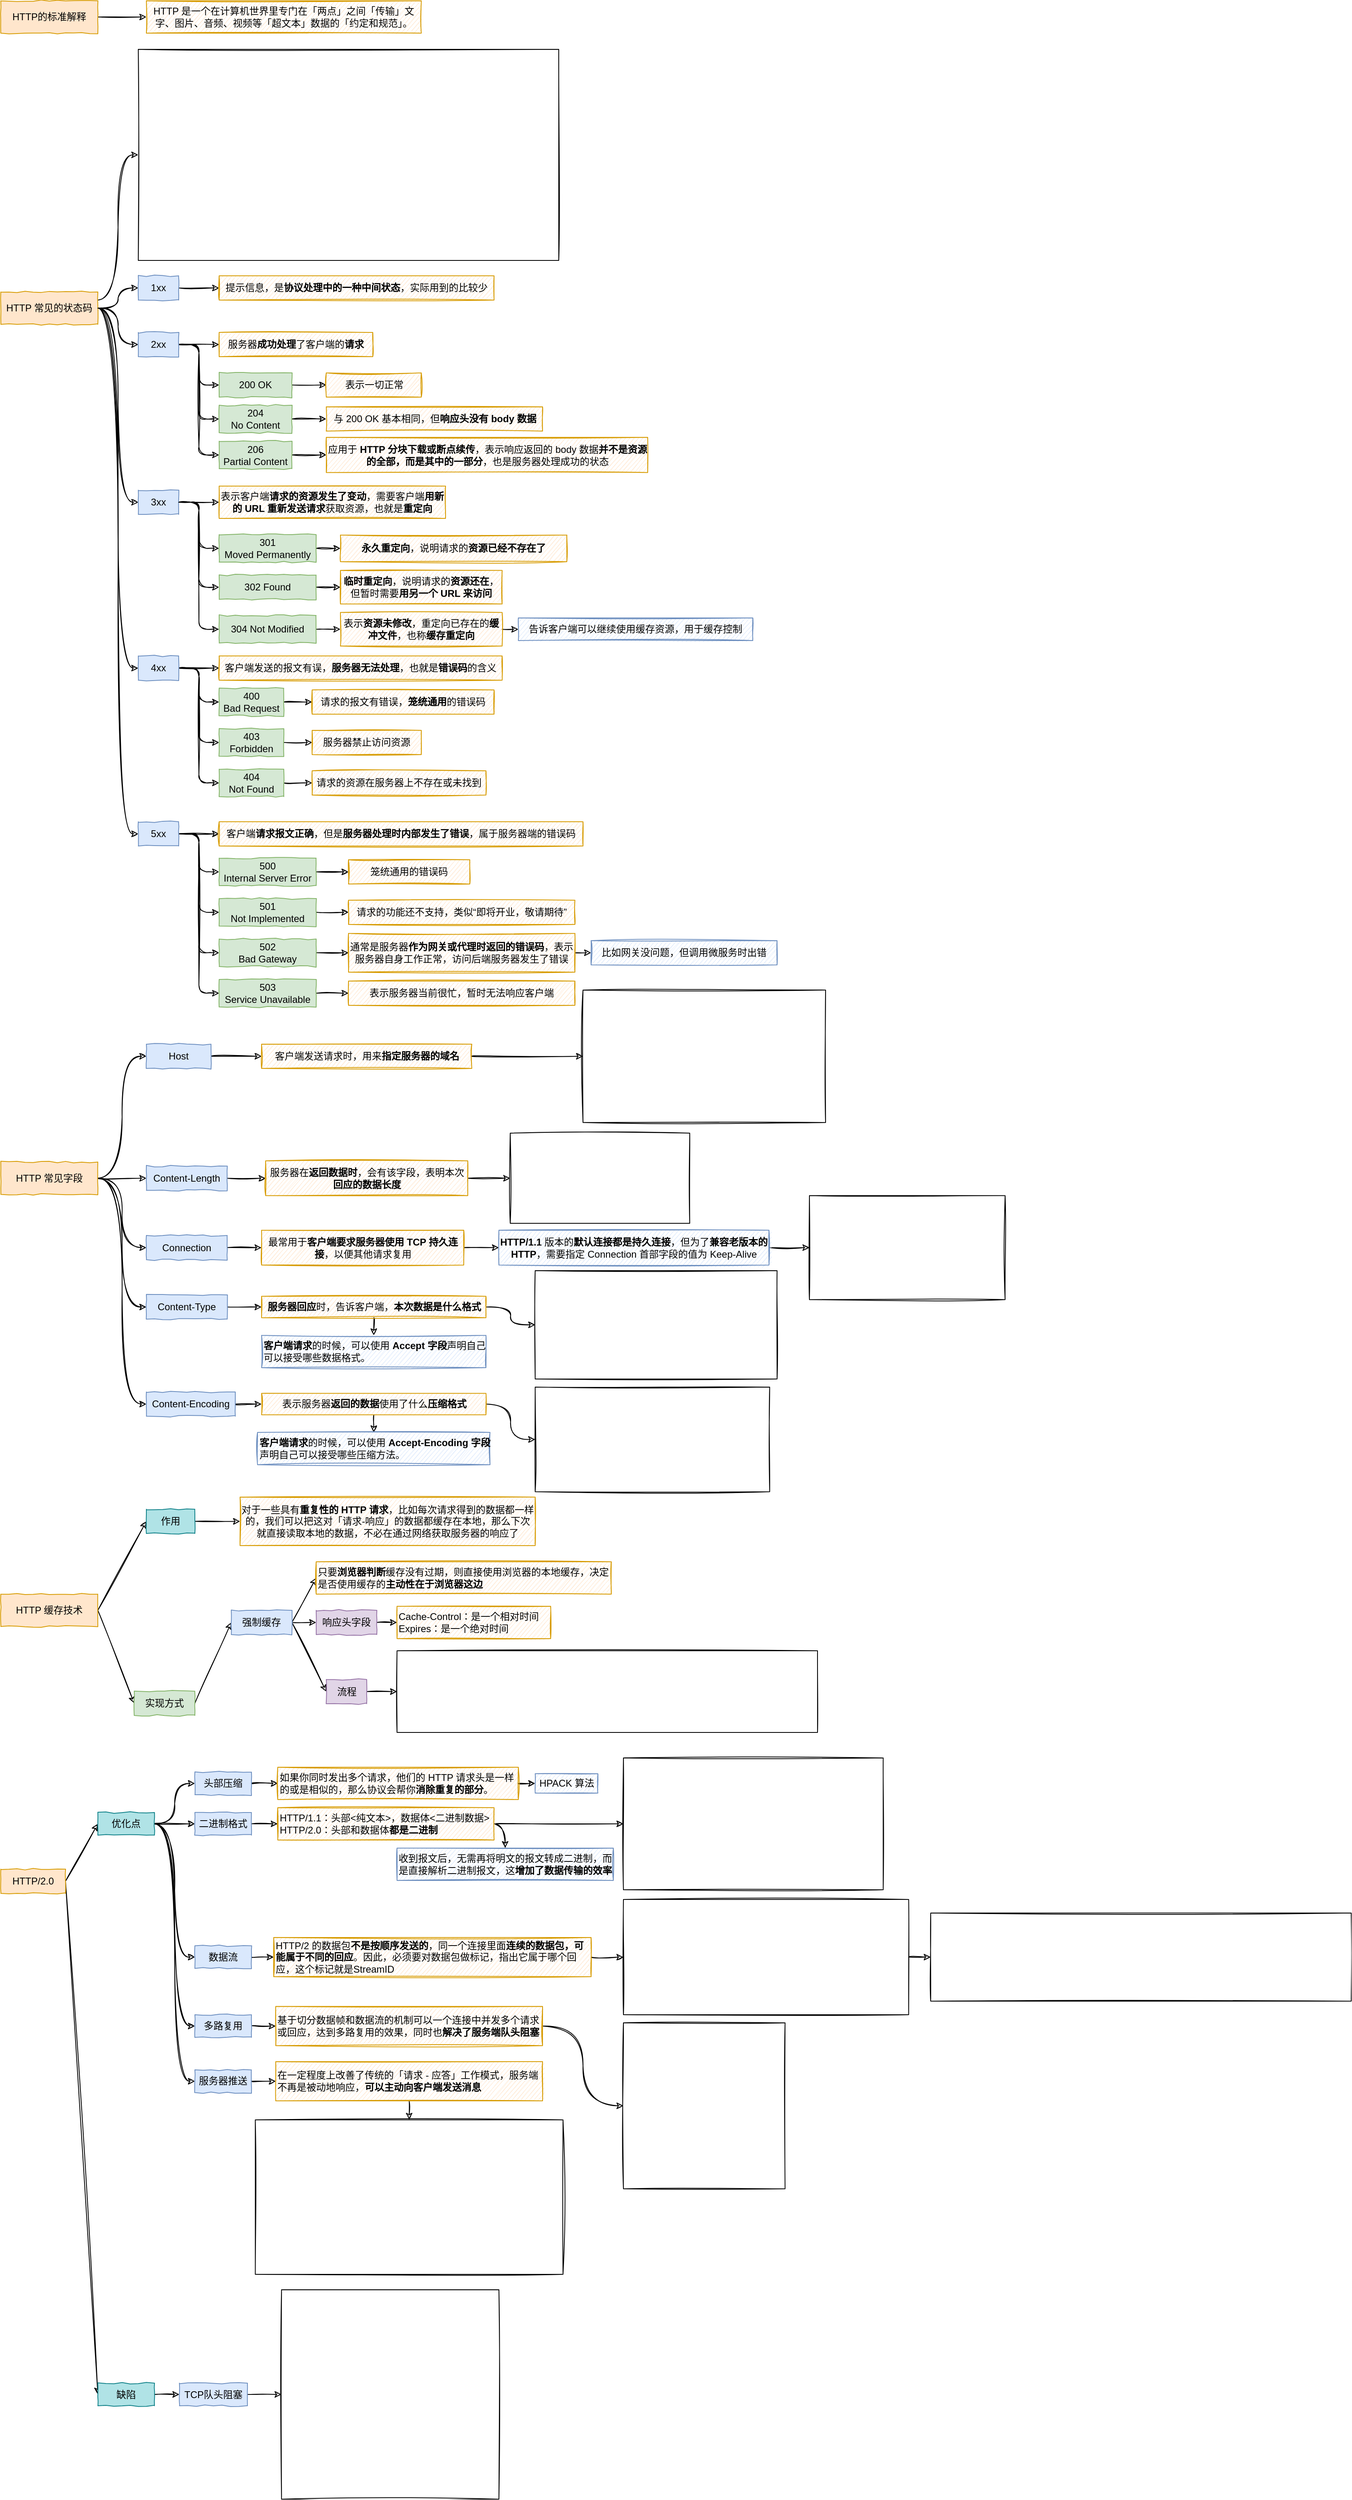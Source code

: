 <mxfile>
    <diagram id="0BU4TXC7pAmqZaQqzTCi" name="第 1 页">
        <mxGraphModel dx="960" dy="558" grid="1" gridSize="10" guides="1" tooltips="1" connect="1" arrows="1" fold="1" page="1" pageScale="1" pageWidth="827" pageHeight="1169" math="0" shadow="0">
            <root>
                <mxCell id="0"/>
                <mxCell id="1" parent="0"/>
                <mxCell id="28" style="edgeStyle=orthogonalEdgeStyle;sketch=1;html=1;entryX=0;entryY=0.5;entryDx=0;entryDy=0;exitX=1;exitY=0.5;exitDx=0;exitDy=0;" parent="1" source="23" target="26" edge="1">
                    <mxGeometry relative="1" as="geometry">
                        <mxPoint x="250" y="610" as="sourcePoint"/>
                        <mxPoint x="220" y="670" as="targetPoint"/>
                    </mxGeometry>
                </mxCell>
                <mxCell id="4" style="edgeStyle=none;html=1;exitX=1;exitY=0.5;exitDx=0;exitDy=0;entryX=0;entryY=0.5;entryDx=0;entryDy=0;sketch=1;" parent="1" source="2" target="3" edge="1">
                    <mxGeometry relative="1" as="geometry"/>
                </mxCell>
                <mxCell id="2" value="HTTP的标准解释" style="rounded=0;whiteSpace=wrap;html=1;fillColor=#ffe6cc;strokeColor=#d79b00;comic=1;" parent="1" vertex="1">
                    <mxGeometry x="40" y="40" width="120" height="40" as="geometry"/>
                </mxCell>
                <mxCell id="3" value="HTTP 是一个在计算机世界里专门在「两点」之间「传输」文字、图片、音频、视频等「超文本」数据的「约定和规范」。" style="rounded=0;whiteSpace=wrap;html=1;fillColor=#ffe6cc;strokeColor=#d79b00;comic=1;sketch=1;" parent="1" vertex="1">
                    <mxGeometry x="220" y="40" width="340" height="40" as="geometry"/>
                </mxCell>
                <mxCell id="7" style="edgeStyle=orthogonalEdgeStyle;sketch=1;html=1;exitX=1;exitY=0.25;exitDx=0;exitDy=0;entryX=0;entryY=0.5;entryDx=0;entryDy=0;curved=1;" parent="1" source="5" target="6" edge="1">
                    <mxGeometry relative="1" as="geometry"/>
                </mxCell>
                <mxCell id="9" style="sketch=1;html=1;exitX=1;exitY=0.5;exitDx=0;exitDy=0;entryX=0;entryY=0.5;entryDx=0;entryDy=0;edgeStyle=orthogonalEdgeStyle;curved=1;" parent="1" source="5" target="8" edge="1">
                    <mxGeometry relative="1" as="geometry"/>
                </mxCell>
                <mxCell id="13" style="edgeStyle=orthogonalEdgeStyle;sketch=1;html=1;exitX=1;exitY=0.5;exitDx=0;exitDy=0;entryX=0;entryY=0.5;entryDx=0;entryDy=0;curved=1;" parent="1" source="5" target="12" edge="1">
                    <mxGeometry relative="1" as="geometry"/>
                </mxCell>
                <mxCell id="45" style="sketch=1;html=1;exitX=1;exitY=0.5;exitDx=0;exitDy=0;entryX=0;entryY=0.5;entryDx=0;entryDy=0;edgeStyle=orthogonalEdgeStyle;curved=1;" parent="1" source="5" target="44" edge="1">
                    <mxGeometry relative="1" as="geometry"/>
                </mxCell>
                <mxCell id="64" style="edgeStyle=orthogonalEdgeStyle;sketch=1;html=1;exitX=1;exitY=0.5;exitDx=0;exitDy=0;entryX=0;entryY=0.5;entryDx=0;entryDy=0;elbow=vertical;curved=1;" parent="1" source="5" target="61" edge="1">
                    <mxGeometry relative="1" as="geometry"/>
                </mxCell>
                <mxCell id="5" value="HTTP 常见的状态码" style="rounded=0;whiteSpace=wrap;html=1;fillColor=#ffe6cc;strokeColor=#d79b00;comic=1;" parent="1" vertex="1">
                    <mxGeometry x="40" y="400" width="120" height="40" as="geometry"/>
                </mxCell>
                <mxCell id="6" value="" style="shape=image;imageAspect=0;aspect=fixed;verticalLabelPosition=bottom;verticalAlign=top;comic=1;sketch=1;image=https://codereaper-image-bed.oss-cn-shenzhen.aliyuncs.com/img/image-20220823115629128.png;imageBorder=default;" parent="1" vertex="1">
                    <mxGeometry x="210" y="100" width="520" height="261" as="geometry"/>
                </mxCell>
                <mxCell id="11" style="edgeStyle=none;sketch=1;html=1;exitX=1;exitY=0.5;exitDx=0;exitDy=0;entryX=0;entryY=0.5;entryDx=0;entryDy=0;" parent="1" source="8" target="10" edge="1">
                    <mxGeometry relative="1" as="geometry"/>
                </mxCell>
                <mxCell id="8" value="1xx" style="rounded=0;whiteSpace=wrap;html=1;fillColor=#dae8fc;strokeColor=#6c8ebf;comic=1;" parent="1" vertex="1">
                    <mxGeometry x="210" y="380" width="50" height="30" as="geometry"/>
                </mxCell>
                <mxCell id="10" value="提示信息，是&lt;b&gt;协议处理中的一种中间状态&lt;/b&gt;，实际用到的比较少" style="rounded=0;whiteSpace=wrap;html=1;fillColor=#ffe6cc;strokeColor=#d79b00;comic=1;sketch=1;" parent="1" vertex="1">
                    <mxGeometry x="310" y="380" width="340" height="30" as="geometry"/>
                </mxCell>
                <mxCell id="15" style="edgeStyle=none;sketch=1;html=1;exitX=1;exitY=0.5;exitDx=0;exitDy=0;entryX=0;entryY=0.5;entryDx=0;entryDy=0;" parent="1" source="12" target="14" edge="1">
                    <mxGeometry relative="1" as="geometry"/>
                </mxCell>
                <mxCell id="18" style="edgeStyle=orthogonalEdgeStyle;sketch=1;html=1;exitX=1;exitY=0.5;exitDx=0;exitDy=0;entryX=0;entryY=0.5;entryDx=0;entryDy=0;" parent="1" source="12" target="16" edge="1">
                    <mxGeometry relative="1" as="geometry"/>
                </mxCell>
                <mxCell id="20" style="edgeStyle=orthogonalEdgeStyle;sketch=1;html=1;exitX=1;exitY=0.5;exitDx=0;exitDy=0;entryX=0;entryY=0.5;entryDx=0;entryDy=0;" parent="1" source="12" target="19" edge="1">
                    <mxGeometry relative="1" as="geometry"/>
                </mxCell>
                <mxCell id="22" style="edgeStyle=orthogonalEdgeStyle;sketch=1;html=1;exitX=1;exitY=0.5;exitDx=0;exitDy=0;entryX=0;entryY=0.5;entryDx=0;entryDy=0;" parent="1" source="12" target="21" edge="1">
                    <mxGeometry relative="1" as="geometry"/>
                </mxCell>
                <mxCell id="12" value="2xx" style="rounded=0;whiteSpace=wrap;html=1;fillColor=#dae8fc;strokeColor=#6c8ebf;comic=1;" parent="1" vertex="1">
                    <mxGeometry x="210" y="450" width="50" height="30" as="geometry"/>
                </mxCell>
                <mxCell id="14" value="服务器&lt;b&gt;成功处理&lt;/b&gt;了客户端的&lt;b&gt;请求&lt;/b&gt;" style="rounded=0;whiteSpace=wrap;html=1;fillColor=#ffe6cc;strokeColor=#d79b00;comic=1;sketch=1;" parent="1" vertex="1">
                    <mxGeometry x="310" y="450" width="190" height="30" as="geometry"/>
                </mxCell>
                <mxCell id="85" style="edgeStyle=orthogonalEdgeStyle;sketch=1;html=1;exitX=1;exitY=0.5;exitDx=0;exitDy=0;entryX=0;entryY=0.5;entryDx=0;entryDy=0;elbow=vertical;" parent="1" source="16" target="84" edge="1">
                    <mxGeometry relative="1" as="geometry"/>
                </mxCell>
                <mxCell id="16" value="200 OK" style="rounded=0;whiteSpace=wrap;html=1;fillColor=#d5e8d4;strokeColor=#82b366;comic=1;" parent="1" vertex="1">
                    <mxGeometry x="310" y="500" width="90" height="30" as="geometry"/>
                </mxCell>
                <mxCell id="87" style="edgeStyle=orthogonalEdgeStyle;sketch=1;html=1;exitX=1;exitY=0.5;exitDx=0;exitDy=0;entryX=0;entryY=0.5;entryDx=0;entryDy=0;elbow=vertical;" parent="1" source="19" target="86" edge="1">
                    <mxGeometry relative="1" as="geometry"/>
                </mxCell>
                <mxCell id="19" value="204&lt;br&gt;No Content" style="rounded=0;whiteSpace=wrap;html=1;fillColor=#d5e8d4;strokeColor=#82b366;comic=1;" parent="1" vertex="1">
                    <mxGeometry x="310" y="540" width="90" height="34" as="geometry"/>
                </mxCell>
                <mxCell id="89" style="edgeStyle=orthogonalEdgeStyle;sketch=1;html=1;exitX=1;exitY=0.5;exitDx=0;exitDy=0;entryX=0;entryY=0.5;entryDx=0;entryDy=0;elbow=vertical;" parent="1" source="21" target="88" edge="1">
                    <mxGeometry relative="1" as="geometry"/>
                </mxCell>
                <mxCell id="21" value="206&lt;br&gt;Partial Content" style="rounded=0;whiteSpace=wrap;html=1;fillColor=#d5e8d4;strokeColor=#82b366;comic=1;" parent="1" vertex="1">
                    <mxGeometry x="310" y="584.5" width="90" height="34" as="geometry"/>
                </mxCell>
                <mxCell id="30" style="edgeStyle=orthogonalEdgeStyle;sketch=1;html=1;exitX=1;exitY=0.5;exitDx=0;exitDy=0;entryX=0;entryY=0.5;entryDx=0;entryDy=0;" parent="1" source="23" target="29" edge="1">
                    <mxGeometry relative="1" as="geometry"/>
                </mxCell>
                <mxCell id="43" style="edgeStyle=orthogonalEdgeStyle;sketch=1;html=1;exitX=1;exitY=0.5;exitDx=0;exitDy=0;entryX=0;entryY=0.5;entryDx=0;entryDy=0;" parent="1" source="23" target="38" edge="1">
                    <mxGeometry relative="1" as="geometry"/>
                </mxCell>
                <mxCell id="23" value="3xx" style="rounded=0;whiteSpace=wrap;html=1;fillColor=#dae8fc;strokeColor=#6c8ebf;comic=1;" parent="1" vertex="1">
                    <mxGeometry x="210" y="645" width="50" height="30" as="geometry"/>
                </mxCell>
                <mxCell id="25" style="edgeStyle=orthogonalEdgeStyle;sketch=1;html=1;exitX=1;exitY=0.5;exitDx=0;exitDy=0;entryX=0;entryY=0.5;entryDx=0;entryDy=0;curved=1;" parent="1" source="5" target="23" edge="1">
                    <mxGeometry relative="1" as="geometry">
                        <mxPoint x="170" y="430" as="sourcePoint"/>
                        <mxPoint x="220" y="475" as="targetPoint"/>
                    </mxGeometry>
                </mxCell>
                <mxCell id="26" value="表示客户端&lt;b&gt;请求的资源发生了变动&lt;/b&gt;，需要客户端&lt;b&gt;用新的 URL 重新发送请求&lt;/b&gt;获取资源，也就是&lt;b&gt;重定向&lt;/b&gt;" style="rounded=0;whiteSpace=wrap;html=1;fillColor=#ffe6cc;strokeColor=#d79b00;comic=1;sketch=1;" parent="1" vertex="1">
                    <mxGeometry x="310" y="640" width="280" height="40" as="geometry"/>
                </mxCell>
                <mxCell id="34" style="edgeStyle=orthogonalEdgeStyle;sketch=1;html=1;exitX=1;exitY=0.5;exitDx=0;exitDy=0;entryX=0;entryY=0.5;entryDx=0;entryDy=0;" parent="1" source="29" target="33" edge="1">
                    <mxGeometry relative="1" as="geometry"/>
                </mxCell>
                <mxCell id="29" value="301&lt;br&gt;Moved Permanently" style="rounded=0;whiteSpace=wrap;html=1;fillColor=#d5e8d4;strokeColor=#82b366;comic=1;" parent="1" vertex="1">
                    <mxGeometry x="310" y="700" width="120" height="34" as="geometry"/>
                </mxCell>
                <mxCell id="36" style="edgeStyle=orthogonalEdgeStyle;sketch=1;html=1;exitX=1;exitY=0.5;exitDx=0;exitDy=0;entryX=0;entryY=0.5;entryDx=0;entryDy=0;" parent="1" source="31" target="35" edge="1">
                    <mxGeometry relative="1" as="geometry"/>
                </mxCell>
                <mxCell id="31" value="302 Found" style="rounded=0;whiteSpace=wrap;html=1;fillColor=#d5e8d4;strokeColor=#82b366;comic=1;" parent="1" vertex="1">
                    <mxGeometry x="310" y="750" width="120" height="30" as="geometry"/>
                </mxCell>
                <mxCell id="32" style="edgeStyle=orthogonalEdgeStyle;sketch=1;html=1;entryX=0;entryY=0.5;entryDx=0;entryDy=0;exitX=1;exitY=0.5;exitDx=0;exitDy=0;" parent="1" source="23" target="31" edge="1">
                    <mxGeometry relative="1" as="geometry">
                        <mxPoint x="270" y="640" as="sourcePoint"/>
                        <mxPoint x="320" y="727" as="targetPoint"/>
                    </mxGeometry>
                </mxCell>
                <mxCell id="33" value="&lt;b&gt;永久重定向&lt;/b&gt;，说明请求的&lt;b&gt;资源已经不存在了&lt;/b&gt;" style="rounded=0;whiteSpace=wrap;html=1;fillColor=#ffe6cc;strokeColor=#d79b00;comic=1;sketch=1;" parent="1" vertex="1">
                    <mxGeometry x="460" y="700.5" width="280" height="33" as="geometry"/>
                </mxCell>
                <mxCell id="35" value="&lt;b&gt;临时重定向&lt;/b&gt;，说明请求的&lt;b&gt;资源还在&lt;/b&gt;，但暂时需要&lt;b&gt;用另一个 URL 来访问&lt;/b&gt;" style="rounded=0;whiteSpace=wrap;html=1;fillColor=#ffe6cc;strokeColor=#d79b00;comic=1;sketch=1;" parent="1" vertex="1">
                    <mxGeometry x="460" y="744.25" width="200" height="41.5" as="geometry"/>
                </mxCell>
                <mxCell id="42" style="edgeStyle=orthogonalEdgeStyle;sketch=1;html=1;exitX=1;exitY=0.5;exitDx=0;exitDy=0;entryX=0;entryY=0.5;entryDx=0;entryDy=0;" parent="1" source="38" target="39" edge="1">
                    <mxGeometry relative="1" as="geometry"/>
                </mxCell>
                <mxCell id="38" value="304 Not Modified" style="rounded=0;whiteSpace=wrap;html=1;fillColor=#d5e8d4;strokeColor=#82b366;comic=1;" parent="1" vertex="1">
                    <mxGeometry x="310" y="800" width="120" height="34" as="geometry"/>
                </mxCell>
                <mxCell id="41" style="edgeStyle=orthogonalEdgeStyle;sketch=1;html=1;exitX=1;exitY=0.5;exitDx=0;exitDy=0;entryX=0;entryY=0.5;entryDx=0;entryDy=0;" parent="1" source="39" target="40" edge="1">
                    <mxGeometry relative="1" as="geometry"/>
                </mxCell>
                <mxCell id="39" value="表示&lt;b&gt;资源未修改&lt;/b&gt;，重定向已存在的&lt;b&gt;缓冲文件&lt;/b&gt;，也称&lt;b&gt;缓存重定向&lt;/b&gt;" style="rounded=0;whiteSpace=wrap;html=1;fillColor=#ffe6cc;strokeColor=#d79b00;comic=1;sketch=1;" parent="1" vertex="1">
                    <mxGeometry x="460" y="796.25" width="200" height="41.5" as="geometry"/>
                </mxCell>
                <mxCell id="40" value="告诉客户端可以继续使用缓存资源，用于缓存控制" style="rounded=0;whiteSpace=wrap;html=1;fillColor=#dae8fc;strokeColor=#6c8ebf;comic=1;sketch=1;" parent="1" vertex="1">
                    <mxGeometry x="680" y="803" width="290" height="28" as="geometry"/>
                </mxCell>
                <mxCell id="48" style="edgeStyle=orthogonalEdgeStyle;curved=1;sketch=1;html=1;exitX=1;exitY=0.5;exitDx=0;exitDy=0;entryX=0;entryY=0.5;entryDx=0;entryDy=0;" parent="1" source="44" target="47" edge="1">
                    <mxGeometry relative="1" as="geometry"/>
                </mxCell>
                <mxCell id="50" style="edgeStyle=orthogonalEdgeStyle;sketch=1;html=1;exitX=1;exitY=0.5;exitDx=0;exitDy=0;entryX=0;entryY=0.5;entryDx=0;entryDy=0;" parent="1" source="44" target="49" edge="1">
                    <mxGeometry relative="1" as="geometry"/>
                </mxCell>
                <mxCell id="59" style="edgeStyle=orthogonalEdgeStyle;sketch=1;html=1;exitX=1;exitY=0.5;exitDx=0;exitDy=0;entryX=0;entryY=0.5;entryDx=0;entryDy=0;elbow=vertical;" parent="1" source="44" target="51" edge="1">
                    <mxGeometry relative="1" as="geometry"/>
                </mxCell>
                <mxCell id="60" style="edgeStyle=orthogonalEdgeStyle;sketch=1;html=1;exitX=1;exitY=0.5;exitDx=0;exitDy=0;entryX=0;entryY=0.5;entryDx=0;entryDy=0;elbow=vertical;" parent="1" source="44" target="52" edge="1">
                    <mxGeometry relative="1" as="geometry"/>
                </mxCell>
                <mxCell id="44" value="4xx" style="rounded=0;whiteSpace=wrap;html=1;fillColor=#dae8fc;strokeColor=#6c8ebf;comic=1;" parent="1" vertex="1">
                    <mxGeometry x="210" y="850" width="50" height="30" as="geometry"/>
                </mxCell>
                <mxCell id="47" value="客户端发送的报文有误，&lt;b&gt;服务器无法处理&lt;/b&gt;，也就是&lt;b&gt;错误码&lt;/b&gt;的含义" style="rounded=0;whiteSpace=wrap;html=1;fillColor=#ffe6cc;strokeColor=#d79b00;comic=1;sketch=1;" parent="1" vertex="1">
                    <mxGeometry x="310" y="850" width="350" height="30" as="geometry"/>
                </mxCell>
                <mxCell id="54" style="sketch=1;html=1;exitX=1;exitY=0.5;exitDx=0;exitDy=0;entryX=0;entryY=0.5;entryDx=0;entryDy=0;elbow=vertical;" parent="1" source="49" target="53" edge="1">
                    <mxGeometry relative="1" as="geometry"/>
                </mxCell>
                <mxCell id="49" value="400&lt;br&gt;Bad Request" style="rounded=0;whiteSpace=wrap;html=1;fillColor=#d5e8d4;strokeColor=#82b366;comic=1;" parent="1" vertex="1">
                    <mxGeometry x="310" y="890" width="80" height="34" as="geometry"/>
                </mxCell>
                <mxCell id="56" style="edgeStyle=none;sketch=1;html=1;exitX=1;exitY=0.5;exitDx=0;exitDy=0;entryX=0;entryY=0.5;entryDx=0;entryDy=0;elbow=vertical;" parent="1" source="51" target="55" edge="1">
                    <mxGeometry relative="1" as="geometry"/>
                </mxCell>
                <mxCell id="51" value="403&lt;br&gt;Forbidden" style="rounded=0;whiteSpace=wrap;html=1;fillColor=#d5e8d4;strokeColor=#82b366;comic=1;" parent="1" vertex="1">
                    <mxGeometry x="310" y="940" width="80" height="34" as="geometry"/>
                </mxCell>
                <mxCell id="58" style="edgeStyle=none;sketch=1;html=1;exitX=1;exitY=0.5;exitDx=0;exitDy=0;entryX=0;entryY=0.5;entryDx=0;entryDy=0;elbow=vertical;" parent="1" source="52" target="57" edge="1">
                    <mxGeometry relative="1" as="geometry"/>
                </mxCell>
                <mxCell id="52" value="404&lt;br&gt;Not Found" style="rounded=0;whiteSpace=wrap;html=1;fillColor=#d5e8d4;strokeColor=#82b366;comic=1;" parent="1" vertex="1">
                    <mxGeometry x="310" y="990" width="80" height="34" as="geometry"/>
                </mxCell>
                <mxCell id="53" value="请求的报文有错误，&lt;b&gt;笼统通用&lt;/b&gt;的错误码" style="rounded=0;whiteSpace=wrap;html=1;fillColor=#ffe6cc;strokeColor=#d79b00;comic=1;sketch=1;" parent="1" vertex="1">
                    <mxGeometry x="425" y="892" width="225" height="30" as="geometry"/>
                </mxCell>
                <mxCell id="55" value="服务器禁止访问资源" style="rounded=0;whiteSpace=wrap;html=1;fillColor=#ffe6cc;strokeColor=#d79b00;comic=1;sketch=1;" parent="1" vertex="1">
                    <mxGeometry x="425" y="942" width="135" height="30" as="geometry"/>
                </mxCell>
                <mxCell id="57" value="请求的资源在服务器上不存在或未找到" style="rounded=0;whiteSpace=wrap;html=1;fillColor=#ffe6cc;strokeColor=#d79b00;comic=1;sketch=1;" parent="1" vertex="1">
                    <mxGeometry x="425" y="992" width="215" height="30" as="geometry"/>
                </mxCell>
                <mxCell id="63" style="edgeStyle=orthogonalEdgeStyle;sketch=1;html=1;exitX=1;exitY=0.5;exitDx=0;exitDy=0;entryX=0;entryY=0.5;entryDx=0;entryDy=0;elbow=vertical;" parent="1" source="61" target="67" edge="1">
                    <mxGeometry relative="1" as="geometry">
                        <mxPoint x="310" y="1070" as="targetPoint"/>
                    </mxGeometry>
                </mxCell>
                <mxCell id="66" style="edgeStyle=orthogonalEdgeStyle;sketch=1;html=1;exitX=1;exitY=0.5;exitDx=0;exitDy=0;entryX=0;entryY=0.5;entryDx=0;entryDy=0;elbow=vertical;" parent="1" source="61" target="65" edge="1">
                    <mxGeometry relative="1" as="geometry"/>
                </mxCell>
                <mxCell id="73" style="edgeStyle=orthogonalEdgeStyle;sketch=1;html=1;exitX=1;exitY=0.5;exitDx=0;exitDy=0;entryX=0;entryY=0.5;entryDx=0;entryDy=0;elbow=vertical;" parent="1" source="61" target="70" edge="1">
                    <mxGeometry relative="1" as="geometry"/>
                </mxCell>
                <mxCell id="77" style="edgeStyle=orthogonalEdgeStyle;sketch=1;html=1;exitX=1;exitY=0.5;exitDx=0;exitDy=0;entryX=0;entryY=0.5;entryDx=0;entryDy=0;elbow=vertical;" parent="1" source="61" target="74" edge="1">
                    <mxGeometry relative="1" as="geometry"/>
                </mxCell>
                <mxCell id="79" style="edgeStyle=orthogonalEdgeStyle;sketch=1;html=1;exitX=1;exitY=0.5;exitDx=0;exitDy=0;entryX=0;entryY=0.5;entryDx=0;entryDy=0;elbow=vertical;" parent="1" source="61" target="78" edge="1">
                    <mxGeometry relative="1" as="geometry"/>
                </mxCell>
                <mxCell id="61" value="5xx" style="rounded=0;whiteSpace=wrap;html=1;fillColor=#dae8fc;strokeColor=#6c8ebf;comic=1;" parent="1" vertex="1">
                    <mxGeometry x="210" y="1055" width="50" height="30" as="geometry"/>
                </mxCell>
                <mxCell id="69" style="edgeStyle=orthogonalEdgeStyle;sketch=1;html=1;exitX=1;exitY=0.5;exitDx=0;exitDy=0;entryX=0;entryY=0.5;entryDx=0;entryDy=0;elbow=vertical;" parent="1" source="65" target="68" edge="1">
                    <mxGeometry relative="1" as="geometry"/>
                </mxCell>
                <mxCell id="65" value="500&lt;br&gt;Internal Server Error" style="rounded=0;whiteSpace=wrap;html=1;fillColor=#d5e8d4;strokeColor=#82b366;comic=1;" parent="1" vertex="1">
                    <mxGeometry x="310" y="1100" width="120" height="34" as="geometry"/>
                </mxCell>
                <mxCell id="67" value="客户端&lt;b&gt;请求报文正确&lt;/b&gt;，但是&lt;b&gt;服务器处理时内部发生了错误&lt;/b&gt;，属于服务器端的错误码" style="rounded=0;whiteSpace=wrap;html=1;fillColor=#ffe6cc;strokeColor=#d79b00;comic=1;sketch=1;" parent="1" vertex="1">
                    <mxGeometry x="310" y="1055" width="450" height="30" as="geometry"/>
                </mxCell>
                <mxCell id="68" value="笼统通用的错误码" style="rounded=0;whiteSpace=wrap;html=1;fillColor=#ffe6cc;strokeColor=#d79b00;comic=1;sketch=1;" parent="1" vertex="1">
                    <mxGeometry x="470" y="1102" width="150" height="30" as="geometry"/>
                </mxCell>
                <mxCell id="72" style="edgeStyle=orthogonalEdgeStyle;sketch=1;html=1;exitX=1;exitY=0.5;exitDx=0;exitDy=0;entryX=0;entryY=0.5;entryDx=0;entryDy=0;elbow=vertical;" parent="1" source="70" target="71" edge="1">
                    <mxGeometry relative="1" as="geometry"/>
                </mxCell>
                <mxCell id="70" value="501&lt;br&gt;Not Implemented" style="rounded=0;whiteSpace=wrap;html=1;fillColor=#d5e8d4;strokeColor=#82b366;comic=1;" parent="1" vertex="1">
                    <mxGeometry x="310" y="1150" width="120" height="34" as="geometry"/>
                </mxCell>
                <mxCell id="71" value="请求的功能还不支持，类似“即将开业，敬请期待”" style="rounded=0;whiteSpace=wrap;html=1;fillColor=#ffe6cc;strokeColor=#d79b00;comic=1;sketch=1;" parent="1" vertex="1">
                    <mxGeometry x="470" y="1152" width="280" height="30" as="geometry"/>
                </mxCell>
                <mxCell id="76" style="edgeStyle=orthogonalEdgeStyle;sketch=1;html=1;exitX=1;exitY=0.5;exitDx=0;exitDy=0;entryX=0;entryY=0.5;entryDx=0;entryDy=0;elbow=vertical;" parent="1" source="74" target="75" edge="1">
                    <mxGeometry relative="1" as="geometry"/>
                </mxCell>
                <mxCell id="74" value="502&lt;br&gt;Bad Gateway" style="rounded=0;whiteSpace=wrap;html=1;fillColor=#d5e8d4;strokeColor=#82b366;comic=1;" parent="1" vertex="1">
                    <mxGeometry x="310" y="1200" width="120" height="34" as="geometry"/>
                </mxCell>
                <mxCell id="81" style="edgeStyle=orthogonalEdgeStyle;sketch=1;html=1;exitX=1;exitY=0.5;exitDx=0;exitDy=0;entryX=0;entryY=0.5;entryDx=0;entryDy=0;elbow=vertical;" parent="1" source="75" target="80" edge="1">
                    <mxGeometry relative="1" as="geometry"/>
                </mxCell>
                <mxCell id="75" value="通常是服务器&lt;b&gt;作为网关或代理时返回的错误码&lt;/b&gt;，表示服务器自身工作正常，访问后端服务器发生了错误" style="rounded=0;whiteSpace=wrap;html=1;fillColor=#ffe6cc;strokeColor=#d79b00;comic=1;sketch=1;" parent="1" vertex="1">
                    <mxGeometry x="470" y="1193" width="280" height="48" as="geometry"/>
                </mxCell>
                <mxCell id="83" style="edgeStyle=orthogonalEdgeStyle;sketch=1;html=1;exitX=1;exitY=0.5;exitDx=0;exitDy=0;entryX=0;entryY=0.5;entryDx=0;entryDy=0;elbow=vertical;" parent="1" source="78" target="82" edge="1">
                    <mxGeometry relative="1" as="geometry"/>
                </mxCell>
                <mxCell id="78" value="503&lt;br&gt;Service Unavailable" style="rounded=0;whiteSpace=wrap;html=1;fillColor=#d5e8d4;strokeColor=#82b366;comic=1;" parent="1" vertex="1">
                    <mxGeometry x="310" y="1250" width="120" height="34" as="geometry"/>
                </mxCell>
                <mxCell id="80" value="比如网关没问题，但调用微服务时出错" style="rounded=0;whiteSpace=wrap;html=1;fillColor=#dae8fc;strokeColor=#6c8ebf;comic=1;sketch=1;" parent="1" vertex="1">
                    <mxGeometry x="770" y="1202" width="230" height="30" as="geometry"/>
                </mxCell>
                <mxCell id="82" value="表示服务器当前很忙，暂时无法响应客户端" style="rounded=0;whiteSpace=wrap;html=1;fillColor=#ffe6cc;strokeColor=#d79b00;comic=1;sketch=1;" parent="1" vertex="1">
                    <mxGeometry x="470" y="1252" width="280" height="30" as="geometry"/>
                </mxCell>
                <mxCell id="84" value="表示一切正常" style="rounded=0;whiteSpace=wrap;html=1;fillColor=#ffe6cc;strokeColor=#d79b00;comic=1;sketch=1;" parent="1" vertex="1">
                    <mxGeometry x="442.5" y="500" width="117.5" height="30" as="geometry"/>
                </mxCell>
                <mxCell id="86" value="与 200 OK 基本相同，但&lt;b&gt;响应头没有 body 数据&lt;/b&gt;" style="rounded=0;whiteSpace=wrap;html=1;fillColor=#ffe6cc;strokeColor=#d79b00;comic=1;sketch=1;" parent="1" vertex="1">
                    <mxGeometry x="442.5" y="542" width="267.5" height="30" as="geometry"/>
                </mxCell>
                <mxCell id="88" value="应用于 &lt;b&gt;HTTP 分块下载或断点续传&lt;/b&gt;，表示响应返回的 body 数据&lt;b&gt;并不是资源的全部，而是其中的一部分&lt;/b&gt;，也是服务器处理成功的状态" style="rounded=0;whiteSpace=wrap;html=1;fillColor=#ffe6cc;strokeColor=#d79b00;comic=1;sketch=1;" parent="1" vertex="1">
                    <mxGeometry x="442.5" y="579.75" width="397.5" height="43.5" as="geometry"/>
                </mxCell>
                <mxCell id="93" style="edgeStyle=orthogonalEdgeStyle;curved=1;sketch=1;html=1;exitX=1;exitY=0.5;exitDx=0;exitDy=0;entryX=0;entryY=0.5;entryDx=0;entryDy=0;elbow=vertical;" parent="1" source="90" target="92" edge="1">
                    <mxGeometry relative="1" as="geometry"/>
                </mxCell>
                <mxCell id="101" style="edgeStyle=orthogonalEdgeStyle;curved=1;sketch=1;html=1;exitX=1;exitY=0.5;exitDx=0;exitDy=0;entryX=0;entryY=0.5;entryDx=0;entryDy=0;elbow=vertical;" parent="1" source="90" target="98" edge="1">
                    <mxGeometry relative="1" as="geometry"/>
                </mxCell>
                <mxCell id="105" style="edgeStyle=orthogonalEdgeStyle;curved=1;sketch=1;html=1;exitX=1;exitY=0.5;exitDx=0;exitDy=0;entryX=0;entryY=0.5;entryDx=0;entryDy=0;elbow=vertical;" parent="1" source="90" target="104" edge="1">
                    <mxGeometry relative="1" as="geometry"/>
                </mxCell>
                <mxCell id="113" style="edgeStyle=orthogonalEdgeStyle;curved=1;sketch=1;html=1;exitX=1;exitY=0.5;exitDx=0;exitDy=0;entryX=0;entryY=0.5;entryDx=0;entryDy=0;elbow=vertical;" edge="1" parent="1" source="90" target="112">
                    <mxGeometry relative="1" as="geometry"/>
                </mxCell>
                <mxCell id="121" style="edgeStyle=orthogonalEdgeStyle;curved=1;sketch=1;html=1;exitX=1;exitY=0.5;exitDx=0;exitDy=0;entryX=0;entryY=0.5;entryDx=0;entryDy=0;elbow=vertical;" edge="1" parent="1" source="90" target="120">
                    <mxGeometry relative="1" as="geometry"/>
                </mxCell>
                <mxCell id="90" value="HTTP 常见字段" style="rounded=0;whiteSpace=wrap;html=1;fillColor=#ffe6cc;strokeColor=#d79b00;comic=1;" parent="1" vertex="1">
                    <mxGeometry x="40" y="1475.76" width="120" height="40" as="geometry"/>
                </mxCell>
                <mxCell id="95" style="edgeStyle=orthogonalEdgeStyle;curved=1;sketch=1;html=1;exitX=1;exitY=0.5;exitDx=0;exitDy=0;entryX=0;entryY=0.5;entryDx=0;entryDy=0;elbow=vertical;" parent="1" source="92" target="94" edge="1">
                    <mxGeometry relative="1" as="geometry"/>
                </mxCell>
                <mxCell id="92" value="Host" style="rounded=0;whiteSpace=wrap;html=1;fillColor=#dae8fc;strokeColor=#6c8ebf;comic=1;" parent="1" vertex="1">
                    <mxGeometry x="220" y="1330" width="80" height="30" as="geometry"/>
                </mxCell>
                <mxCell id="97" style="edgeStyle=orthogonalEdgeStyle;curved=1;sketch=1;html=1;exitX=1;exitY=0.5;exitDx=0;exitDy=0;entryX=0;entryY=0.5;entryDx=0;entryDy=0;elbow=vertical;" parent="1" source="94" target="96" edge="1">
                    <mxGeometry relative="1" as="geometry"/>
                </mxCell>
                <mxCell id="94" value="客户端发送请求时，用来&lt;b&gt;指定服务器的域名&lt;/b&gt;" style="rounded=0;whiteSpace=wrap;html=1;fillColor=#ffe6cc;strokeColor=#d79b00;comic=1;sketch=1;" parent="1" vertex="1">
                    <mxGeometry x="362.5" y="1330" width="260" height="30" as="geometry"/>
                </mxCell>
                <mxCell id="96" value="" style="shape=image;imageAspect=0;aspect=fixed;verticalLabelPosition=bottom;verticalAlign=top;comic=1;sketch=1;image=https://cdn.xiaolincoding.com/gh/xiaolincoder/ImageHost/%E8%AE%A1%E7%AE%97%E6%9C%BA%E7%BD%91%E7%BB%9C/HTTP/7-HOST%E5%AD%97%E6%AE%B5.png;imageBorder=default;" parent="1" vertex="1">
                    <mxGeometry x="760" y="1263.07" width="300" height="163.85" as="geometry"/>
                </mxCell>
                <mxCell id="100" style="sketch=1;html=1;exitX=1;exitY=0.5;exitDx=0;exitDy=0;entryX=0;entryY=0.5;entryDx=0;entryDy=0;elbow=vertical;" parent="1" source="98" target="99" edge="1">
                    <mxGeometry relative="1" as="geometry"/>
                </mxCell>
                <mxCell id="98" value="Content-Length" style="rounded=0;whiteSpace=wrap;html=1;fillColor=#dae8fc;strokeColor=#6c8ebf;comic=1;" parent="1" vertex="1">
                    <mxGeometry x="220" y="1480.76" width="100" height="30" as="geometry"/>
                </mxCell>
                <mxCell id="103" style="sketch=1;html=1;exitX=1;exitY=0.5;exitDx=0;exitDy=0;entryX=0;entryY=0.5;entryDx=0;entryDy=0;elbow=vertical;" parent="1" source="99" target="102" edge="1">
                    <mxGeometry relative="1" as="geometry"/>
                </mxCell>
                <mxCell id="99" value="服务器在&lt;b&gt;返回数据时&lt;/b&gt;，会有该字段，表明本次&lt;b&gt;回应的数据长度&lt;/b&gt;" style="rounded=0;whiteSpace=wrap;html=1;fillColor=#ffe6cc;strokeColor=#d79b00;comic=1;sketch=1;" parent="1" vertex="1">
                    <mxGeometry x="367.5" y="1474.22" width="250" height="43.08" as="geometry"/>
                </mxCell>
                <mxCell id="102" value="" style="shape=image;imageAspect=0;aspect=fixed;verticalLabelPosition=bottom;verticalAlign=top;comic=1;sketch=1;image=https://cdn.xiaolincoding.com/gh/xiaolincoder/ImageHost/%E8%AE%A1%E7%AE%97%E6%9C%BA%E7%BD%91%E7%BB%9C/HTTP/8-content-length%E5%AD%97%E6%AE%B5.png;imageBorder=default;" parent="1" vertex="1">
                    <mxGeometry x="670" y="1440" width="222" height="111.52" as="geometry"/>
                </mxCell>
                <mxCell id="107" style="sketch=1;html=1;exitX=1;exitY=0.5;exitDx=0;exitDy=0;entryX=0;entryY=0.5;entryDx=0;entryDy=0;elbow=vertical;" parent="1" source="104" target="106" edge="1">
                    <mxGeometry relative="1" as="geometry"/>
                </mxCell>
                <mxCell id="104" value="Connection" style="rounded=0;whiteSpace=wrap;html=1;fillColor=#dae8fc;strokeColor=#6c8ebf;comic=1;" parent="1" vertex="1">
                    <mxGeometry x="220" y="1566.54" width="100" height="30" as="geometry"/>
                </mxCell>
                <mxCell id="109" style="edgeStyle=orthogonalEdgeStyle;curved=1;sketch=1;html=1;exitX=1;exitY=0.5;exitDx=0;exitDy=0;entryX=0;entryY=0.5;entryDx=0;entryDy=0;elbow=vertical;" edge="1" parent="1" source="106" target="108">
                    <mxGeometry relative="1" as="geometry"/>
                </mxCell>
                <mxCell id="106" value="最常用于&lt;b&gt;客户端要求服务器使用 TCP 持久连接&lt;/b&gt;，以便其他请求复用" style="rounded=0;whiteSpace=wrap;html=1;fillColor=#ffe6cc;strokeColor=#d79b00;comic=1;sketch=1;" parent="1" vertex="1">
                    <mxGeometry x="362.5" y="1560" width="250" height="43.08" as="geometry"/>
                </mxCell>
                <mxCell id="111" style="edgeStyle=orthogonalEdgeStyle;curved=1;sketch=1;html=1;exitX=1;exitY=0.5;exitDx=0;exitDy=0;entryX=0;entryY=0.5;entryDx=0;entryDy=0;elbow=vertical;" edge="1" parent="1" source="108" target="110">
                    <mxGeometry relative="1" as="geometry"/>
                </mxCell>
                <mxCell id="108" value="&lt;b&gt;HTTP/1.1&lt;/b&gt; 版本的&lt;b&gt;默认连接都是持久连接&lt;/b&gt;，但为了&lt;b&gt;兼容老版本的 HTTP&lt;/b&gt;，需要指定 Connection 首部字段的值为 Keep-Alive" style="rounded=0;whiteSpace=wrap;html=1;fillColor=#dae8fc;strokeColor=#6c8ebf;comic=1;sketch=1;" vertex="1" parent="1">
                    <mxGeometry x="656" y="1560" width="334" height="43.08" as="geometry"/>
                </mxCell>
                <mxCell id="110" value="" style="shape=image;imageAspect=0;aspect=fixed;verticalLabelPosition=bottom;verticalAlign=top;comic=1;sketch=1;image=https://cdn.xiaolincoding.com/gh/xiaolincoder/ImageHost/%E8%AE%A1%E7%AE%97%E6%9C%BA%E7%BD%91%E7%BB%9C/HTTP/9-connection%E5%AD%97%E6%AE%B5.png;imageBorder=default;" vertex="1" parent="1">
                    <mxGeometry x="1040" y="1517.3" width="242" height="128.56" as="geometry"/>
                </mxCell>
                <mxCell id="115" style="sketch=1;html=1;exitX=1;exitY=0.5;exitDx=0;exitDy=0;entryX=0;entryY=0.5;entryDx=0;entryDy=0;elbow=vertical;" edge="1" parent="1" source="112" target="114">
                    <mxGeometry relative="1" as="geometry"/>
                </mxCell>
                <mxCell id="112" value="Content-Type" style="rounded=0;whiteSpace=wrap;html=1;fillColor=#dae8fc;strokeColor=#6c8ebf;comic=1;" vertex="1" parent="1">
                    <mxGeometry x="220" y="1640" width="100" height="30" as="geometry"/>
                </mxCell>
                <mxCell id="117" style="edgeStyle=orthogonalEdgeStyle;curved=1;sketch=1;html=1;exitX=1;exitY=0.5;exitDx=0;exitDy=0;entryX=0;entryY=0.5;entryDx=0;entryDy=0;elbow=vertical;" edge="1" parent="1" source="114" target="116">
                    <mxGeometry relative="1" as="geometry"/>
                </mxCell>
                <mxCell id="119" style="edgeStyle=orthogonalEdgeStyle;curved=1;sketch=1;html=1;exitX=0.5;exitY=1;exitDx=0;exitDy=0;entryX=0.5;entryY=0;entryDx=0;entryDy=0;elbow=vertical;" edge="1" parent="1" source="114" target="118">
                    <mxGeometry relative="1" as="geometry"/>
                </mxCell>
                <mxCell id="114" value="&lt;b&gt;服务器回应&lt;/b&gt;时，告诉客户端，&lt;b&gt;本次数据是什么格式&lt;/b&gt;" style="rounded=0;whiteSpace=wrap;html=1;fillColor=#ffe6cc;strokeColor=#d79b00;comic=1;sketch=1;" vertex="1" parent="1">
                    <mxGeometry x="362.5" y="1641.73" width="277.5" height="26.54" as="geometry"/>
                </mxCell>
                <mxCell id="116" value="" style="shape=image;imageAspect=0;aspect=fixed;verticalLabelPosition=bottom;verticalAlign=top;comic=1;sketch=1;image=https://cdn.xiaolincoding.com/gh/xiaolincoder/ImageHost/%E8%AE%A1%E7%AE%97%E6%9C%BA%E7%BD%91%E7%BB%9C/HTTP/10-content-type%E5%AD%97%E6%AE%B5.png;imageBorder=default;" vertex="1" parent="1">
                    <mxGeometry x="700.86" y="1610" width="299.14" height="134.04" as="geometry"/>
                </mxCell>
                <mxCell id="118" value="&lt;b&gt;客户端请求&lt;/b&gt;的时候，可以使用&lt;b&gt; Accept 字段&lt;/b&gt;声明自己可以接受哪些数据格式。" style="rounded=0;whiteSpace=wrap;html=1;fillColor=#dae8fc;strokeColor=#6c8ebf;comic=1;sketch=1;align=left;" vertex="1" parent="1">
                    <mxGeometry x="362.5" y="1690" width="277.5" height="40" as="geometry"/>
                </mxCell>
                <mxCell id="123" style="edgeStyle=orthogonalEdgeStyle;curved=1;sketch=1;html=1;exitX=1;exitY=0.5;exitDx=0;exitDy=0;entryX=0;entryY=0.5;entryDx=0;entryDy=0;elbow=vertical;" edge="1" parent="1" source="120" target="122">
                    <mxGeometry relative="1" as="geometry"/>
                </mxCell>
                <mxCell id="120" value="Content-Encoding" style="rounded=0;whiteSpace=wrap;html=1;fillColor=#dae8fc;strokeColor=#6c8ebf;comic=1;" vertex="1" parent="1">
                    <mxGeometry x="220" y="1760" width="110" height="30" as="geometry"/>
                </mxCell>
                <mxCell id="125" style="edgeStyle=orthogonalEdgeStyle;curved=1;sketch=1;html=1;exitX=1;exitY=0.5;exitDx=0;exitDy=0;entryX=0;entryY=0.5;entryDx=0;entryDy=0;elbow=vertical;" edge="1" parent="1" source="122" target="124">
                    <mxGeometry relative="1" as="geometry"/>
                </mxCell>
                <mxCell id="127" style="edgeStyle=none;sketch=1;html=1;exitX=0.5;exitY=1;exitDx=0;exitDy=0;entryX=0.5;entryY=0;entryDx=0;entryDy=0;elbow=vertical;" edge="1" parent="1" source="122" target="126">
                    <mxGeometry relative="1" as="geometry"/>
                </mxCell>
                <mxCell id="122" value="表示服务器&lt;b&gt;返回的数据&lt;/b&gt;使用了什么&lt;b&gt;压缩格式&lt;/b&gt;" style="rounded=0;whiteSpace=wrap;html=1;fillColor=#ffe6cc;strokeColor=#d79b00;comic=1;sketch=1;" vertex="1" parent="1">
                    <mxGeometry x="362.5" y="1761.73" width="277.5" height="26.54" as="geometry"/>
                </mxCell>
                <mxCell id="124" value="" style="shape=image;imageAspect=0;aspect=fixed;verticalLabelPosition=bottom;verticalAlign=top;comic=1;sketch=1;image=https://cdn.xiaolincoding.com/gh/xiaolincoder/ImageHost/%E8%AE%A1%E7%AE%97%E6%9C%BA%E7%BD%91%E7%BB%9C/HTTP/11-content-encoding%E5%AD%97%E6%AE%B5.png;imageBorder=default;" vertex="1" parent="1">
                    <mxGeometry x="700.86" y="1754" width="290" height="129.38" as="geometry"/>
                </mxCell>
                <mxCell id="126" value="&lt;b&gt;客户端请求&lt;/b&gt;的时候，可以使用&lt;b&gt; Accept-Encoding 字段&lt;/b&gt;声明自己可以接受哪些压缩方法。" style="rounded=0;whiteSpace=wrap;html=1;fillColor=#dae8fc;strokeColor=#6c8ebf;comic=1;sketch=1;align=left;" vertex="1" parent="1">
                    <mxGeometry x="357.5" y="1810" width="287.5" height="40" as="geometry"/>
                </mxCell>
                <mxCell id="130" style="edgeStyle=none;sketch=1;html=1;exitX=1;exitY=0.5;exitDx=0;exitDy=0;entryX=0;entryY=0.5;entryDx=0;entryDy=0;elbow=vertical;" edge="1" parent="1" source="128" target="129">
                    <mxGeometry relative="1" as="geometry"/>
                </mxCell>
                <mxCell id="135" style="edgeStyle=none;sketch=1;html=1;exitX=1;exitY=0.5;exitDx=0;exitDy=0;entryX=0;entryY=0.5;entryDx=0;entryDy=0;elbow=vertical;" edge="1" parent="1" source="128" target="134">
                    <mxGeometry relative="1" as="geometry"/>
                </mxCell>
                <mxCell id="128" value="HTTP 缓存技术" style="rounded=0;whiteSpace=wrap;html=1;fillColor=#ffe6cc;strokeColor=#d79b00;comic=1;" vertex="1" parent="1">
                    <mxGeometry x="40" y="2010" width="120" height="40" as="geometry"/>
                </mxCell>
                <mxCell id="133" style="edgeStyle=none;sketch=1;html=1;exitX=1;exitY=0.5;exitDx=0;exitDy=0;entryX=0;entryY=0.5;entryDx=0;entryDy=0;elbow=vertical;" edge="1" parent="1" source="129" target="131">
                    <mxGeometry relative="1" as="geometry"/>
                </mxCell>
                <mxCell id="129" value="作用" style="rounded=0;whiteSpace=wrap;html=1;fillColor=#b0e3e6;strokeColor=#0e8088;comic=1;" vertex="1" parent="1">
                    <mxGeometry x="220" y="1905" width="60" height="30" as="geometry"/>
                </mxCell>
                <mxCell id="131" value="对于一些具有&lt;b&gt;重复性的 HTTP 请求&lt;/b&gt;，比如每次请求得到的数据都一样的，我们可以把这对「请求-响应」的数据都缓存在本地，那么下次就直接读取本地的数据，不必在通过网络获取服务器的响应了" style="rounded=0;whiteSpace=wrap;html=1;fillColor=#ffe6cc;strokeColor=#d79b00;comic=1;sketch=1;" vertex="1" parent="1">
                    <mxGeometry x="335.86" y="1890" width="365" height="60" as="geometry"/>
                </mxCell>
                <mxCell id="137" style="edgeStyle=none;sketch=1;html=1;exitX=1;exitY=0.5;exitDx=0;exitDy=0;entryX=0;entryY=0.5;entryDx=0;entryDy=0;elbow=vertical;" edge="1" parent="1" source="134" target="136">
                    <mxGeometry relative="1" as="geometry"/>
                </mxCell>
                <mxCell id="134" value="实现方式" style="rounded=0;whiteSpace=wrap;html=1;fillColor=#d5e8d4;strokeColor=#82b366;comic=1;" vertex="1" parent="1">
                    <mxGeometry x="205" y="2130" width="75" height="30" as="geometry"/>
                </mxCell>
                <mxCell id="139" style="edgeStyle=none;sketch=1;html=1;exitX=1;exitY=0.5;exitDx=0;exitDy=0;entryX=0;entryY=0.5;entryDx=0;entryDy=0;elbow=vertical;" edge="1" parent="1" source="136" target="138">
                    <mxGeometry relative="1" as="geometry"/>
                </mxCell>
                <mxCell id="141" style="edgeStyle=none;sketch=1;html=1;exitX=1;exitY=0.5;exitDx=0;exitDy=0;entryX=0;entryY=0.5;entryDx=0;entryDy=0;elbow=vertical;" edge="1" parent="1" source="136" target="140">
                    <mxGeometry relative="1" as="geometry"/>
                </mxCell>
                <mxCell id="145" style="edgeStyle=none;sketch=1;html=1;exitX=1;exitY=0.5;exitDx=0;exitDy=0;entryX=0;entryY=0.5;entryDx=0;entryDy=0;elbow=vertical;" edge="1" parent="1" source="136" target="144">
                    <mxGeometry relative="1" as="geometry"/>
                </mxCell>
                <mxCell id="136" value="强制缓存" style="rounded=0;whiteSpace=wrap;html=1;fillColor=#dae8fc;strokeColor=#6c8ebf;comic=1;" vertex="1" parent="1">
                    <mxGeometry x="325" y="2030" width="75" height="30" as="geometry"/>
                </mxCell>
                <mxCell id="138" value="只要&lt;b&gt;浏览器判断&lt;/b&gt;缓存没有过期，则直接使用浏览器的本地缓存，决定是否使用缓存的&lt;b&gt;主动性在于浏览器这边&lt;/b&gt;" style="rounded=0;whiteSpace=wrap;html=1;fillColor=#ffe6cc;strokeColor=#d79b00;comic=1;sketch=1;align=left;" vertex="1" parent="1">
                    <mxGeometry x="430" y="1970" width="365" height="40" as="geometry"/>
                </mxCell>
                <mxCell id="143" style="edgeStyle=none;sketch=1;html=1;exitX=1;exitY=0.5;exitDx=0;exitDy=0;entryX=0;entryY=0.5;entryDx=0;entryDy=0;elbow=vertical;" edge="1" parent="1" source="140" target="142">
                    <mxGeometry relative="1" as="geometry"/>
                </mxCell>
                <mxCell id="140" value="响应头字段" style="rounded=0;whiteSpace=wrap;html=1;fillColor=#e1d5e7;strokeColor=#9673a6;comic=1;" vertex="1" parent="1">
                    <mxGeometry x="430" y="2030" width="75" height="30" as="geometry"/>
                </mxCell>
                <mxCell id="142" value="&lt;div&gt;Cache-Control：是一个相对时间&lt;/div&gt;&lt;div&gt;Expires：是一个绝对时间&lt;/div&gt;" style="rounded=0;whiteSpace=wrap;html=1;fillColor=#ffe6cc;strokeColor=#d79b00;comic=1;sketch=1;align=left;" vertex="1" parent="1">
                    <mxGeometry x="530" y="2025" width="190" height="40" as="geometry"/>
                </mxCell>
                <mxCell id="147" style="edgeStyle=none;sketch=1;html=1;exitX=1;exitY=0.5;exitDx=0;exitDy=0;entryX=0;entryY=0.5;entryDx=0;entryDy=0;elbow=vertical;" edge="1" parent="1" source="144" target="146">
                    <mxGeometry relative="1" as="geometry"/>
                </mxCell>
                <mxCell id="144" value="流程" style="rounded=0;whiteSpace=wrap;html=1;fillColor=#e1d5e7;strokeColor=#9673a6;comic=1;" vertex="1" parent="1">
                    <mxGeometry x="442.5" y="2115.5" width="50" height="30" as="geometry"/>
                </mxCell>
                <mxCell id="146" value="" style="shape=image;imageAspect=0;aspect=fixed;verticalLabelPosition=bottom;verticalAlign=top;comic=1;sketch=1;image=https://codereaper-image-bed.oss-cn-shenzhen.aliyuncs.com/img/image-20220823153137876.png;imageBorder=default;" vertex="1" parent="1">
                    <mxGeometry x="530" y="2080" width="520" height="101" as="geometry"/>
                </mxCell>
                <mxCell id="150" style="edgeStyle=none;sketch=1;html=1;exitX=1;exitY=0.5;exitDx=0;exitDy=0;entryX=0;entryY=0.5;entryDx=0;entryDy=0;elbow=vertical;" edge="1" parent="1" source="148" target="149">
                    <mxGeometry relative="1" as="geometry"/>
                </mxCell>
                <mxCell id="163" style="edgeStyle=none;sketch=1;html=1;exitX=1;exitY=0.5;exitDx=0;exitDy=0;entryX=0;entryY=0.5;entryDx=0;entryDy=0;elbow=vertical;" edge="1" parent="1" source="148" target="162">
                    <mxGeometry relative="1" as="geometry"/>
                </mxCell>
                <mxCell id="148" value="HTTP/2.0" style="rounded=0;whiteSpace=wrap;html=1;fillColor=#ffe6cc;strokeColor=#d79b00;comic=1;" vertex="1" parent="1">
                    <mxGeometry x="40" y="2350" width="80" height="30" as="geometry"/>
                </mxCell>
                <mxCell id="152" style="edgeStyle=orthogonalEdgeStyle;sketch=1;html=1;exitX=1;exitY=0.5;exitDx=0;exitDy=0;entryX=0;entryY=0.5;entryDx=0;entryDy=0;elbow=vertical;curved=1;" edge="1" parent="1" source="149" target="151">
                    <mxGeometry relative="1" as="geometry"/>
                </mxCell>
                <mxCell id="156" style="edgeStyle=orthogonalEdgeStyle;sketch=1;html=1;exitX=1;exitY=0.5;exitDx=0;exitDy=0;entryX=0;entryY=0.5;entryDx=0;entryDy=0;elbow=vertical;curved=1;" edge="1" parent="1" source="149" target="153">
                    <mxGeometry relative="1" as="geometry"/>
                </mxCell>
                <mxCell id="157" style="edgeStyle=orthogonalEdgeStyle;sketch=1;html=1;exitX=1;exitY=0.5;exitDx=0;exitDy=0;entryX=0;entryY=0.5;entryDx=0;entryDy=0;elbow=vertical;curved=1;" edge="1" parent="1" source="149" target="154">
                    <mxGeometry relative="1" as="geometry"/>
                </mxCell>
                <mxCell id="159" style="edgeStyle=orthogonalEdgeStyle;sketch=1;html=1;exitX=1;exitY=0.5;exitDx=0;exitDy=0;entryX=0;entryY=0.5;entryDx=0;entryDy=0;elbow=vertical;curved=1;" edge="1" parent="1" source="149" target="155">
                    <mxGeometry relative="1" as="geometry"/>
                </mxCell>
                <mxCell id="161" style="edgeStyle=orthogonalEdgeStyle;sketch=1;html=1;exitX=1;exitY=0.5;exitDx=0;exitDy=0;entryX=0;entryY=0.5;entryDx=0;entryDy=0;elbow=vertical;curved=1;" edge="1" parent="1" source="149" target="160">
                    <mxGeometry relative="1" as="geometry"/>
                </mxCell>
                <mxCell id="149" value="优化点" style="rounded=0;whiteSpace=wrap;html=1;fillColor=#b0e3e6;strokeColor=#0e8088;comic=1;" vertex="1" parent="1">
                    <mxGeometry x="160" y="2280" width="70" height="28" as="geometry"/>
                </mxCell>
                <mxCell id="165" style="edgeStyle=orthogonalEdgeStyle;curved=1;sketch=1;html=1;exitX=1;exitY=0.5;exitDx=0;exitDy=0;entryX=0;entryY=0.5;entryDx=0;entryDy=0;elbow=vertical;" edge="1" parent="1" source="151" target="164">
                    <mxGeometry relative="1" as="geometry"/>
                </mxCell>
                <mxCell id="151" value="头部压缩" style="rounded=0;whiteSpace=wrap;html=1;fillColor=#dae8fc;strokeColor=#6c8ebf;comic=1;" vertex="1" parent="1">
                    <mxGeometry x="280" y="2230" width="70" height="28" as="geometry"/>
                </mxCell>
                <mxCell id="169" style="edgeStyle=orthogonalEdgeStyle;curved=1;sketch=1;html=1;exitX=1;exitY=0.5;exitDx=0;exitDy=0;entryX=0;entryY=0.5;entryDx=0;entryDy=0;elbow=vertical;" edge="1" parent="1" source="153" target="168">
                    <mxGeometry relative="1" as="geometry"/>
                </mxCell>
                <mxCell id="153" value="二进制格式" style="rounded=0;whiteSpace=wrap;html=1;fillColor=#dae8fc;strokeColor=#6c8ebf;comic=1;" vertex="1" parent="1">
                    <mxGeometry x="280" y="2280" width="70" height="28" as="geometry"/>
                </mxCell>
                <mxCell id="175" style="edgeStyle=orthogonalEdgeStyle;curved=1;sketch=1;html=1;exitX=1;exitY=0.5;exitDx=0;exitDy=0;entryX=0;entryY=0.5;entryDx=0;entryDy=0;elbow=vertical;" edge="1" parent="1" source="154" target="174">
                    <mxGeometry relative="1" as="geometry"/>
                </mxCell>
                <mxCell id="154" value="数据流" style="rounded=0;whiteSpace=wrap;html=1;fillColor=#dae8fc;strokeColor=#6c8ebf;comic=1;" vertex="1" parent="1">
                    <mxGeometry x="280" y="2444.77" width="70" height="28" as="geometry"/>
                </mxCell>
                <mxCell id="181" style="edgeStyle=orthogonalEdgeStyle;curved=1;sketch=1;html=1;exitX=1;exitY=0.5;exitDx=0;exitDy=0;entryX=0;entryY=0.5;entryDx=0;entryDy=0;elbow=vertical;" edge="1" parent="1" source="155" target="180">
                    <mxGeometry relative="1" as="geometry"/>
                </mxCell>
                <mxCell id="155" value="多路复用" style="rounded=0;whiteSpace=wrap;html=1;fillColor=#dae8fc;strokeColor=#6c8ebf;comic=1;" vertex="1" parent="1">
                    <mxGeometry x="280" y="2530" width="70" height="28" as="geometry"/>
                </mxCell>
                <mxCell id="185" style="edgeStyle=orthogonalEdgeStyle;curved=1;sketch=1;html=1;exitX=1;exitY=0.5;exitDx=0;exitDy=0;entryX=0;entryY=0.5;entryDx=0;entryDy=0;elbow=vertical;" edge="1" parent="1" source="160" target="184">
                    <mxGeometry relative="1" as="geometry"/>
                </mxCell>
                <mxCell id="160" value="服务器推送" style="rounded=0;whiteSpace=wrap;html=1;fillColor=#dae8fc;strokeColor=#6c8ebf;comic=1;" vertex="1" parent="1">
                    <mxGeometry x="280" y="2598.25" width="70" height="28" as="geometry"/>
                </mxCell>
                <mxCell id="189" style="edgeStyle=none;sketch=1;html=1;exitX=1;exitY=0.5;exitDx=0;exitDy=0;entryX=0;entryY=0.5;entryDx=0;entryDy=0;elbow=vertical;" edge="1" parent="1" source="162" target="188">
                    <mxGeometry relative="1" as="geometry"/>
                </mxCell>
                <mxCell id="162" value="缺陷" style="rounded=0;whiteSpace=wrap;html=1;fillColor=#b0e3e6;strokeColor=#0e8088;comic=1;" vertex="1" parent="1">
                    <mxGeometry x="160" y="2985.5" width="70" height="28" as="geometry"/>
                </mxCell>
                <mxCell id="167" style="edgeStyle=orthogonalEdgeStyle;curved=1;sketch=1;html=1;exitX=1;exitY=0.5;exitDx=0;exitDy=0;entryX=0;entryY=0.5;entryDx=0;entryDy=0;elbow=vertical;" edge="1" parent="1" source="164" target="166">
                    <mxGeometry relative="1" as="geometry"/>
                </mxCell>
                <mxCell id="164" value="如果你同时发出多个请求，他们的 HTTP 请求头是一样的或是相似的，那么协议会帮你&lt;b&gt;消除重复的部分&lt;/b&gt;。" style="rounded=0;whiteSpace=wrap;html=1;fillColor=#ffe6cc;strokeColor=#d79b00;comic=1;align=left;sketch=1;" vertex="1" parent="1">
                    <mxGeometry x="382.5" y="2224" width="297.5" height="40" as="geometry"/>
                </mxCell>
                <mxCell id="166" value="HPACK 算法" style="rounded=0;whiteSpace=wrap;html=1;fillColor=#dae8fc;strokeColor=#6c8ebf;comic=1;align=center;sketch=1;" vertex="1" parent="1">
                    <mxGeometry x="700.86" y="2232" width="77.5" height="24" as="geometry"/>
                </mxCell>
                <mxCell id="171" style="edgeStyle=orthogonalEdgeStyle;curved=1;sketch=1;html=1;exitX=1;exitY=0.5;exitDx=0;exitDy=0;entryX=0;entryY=0.5;entryDx=0;entryDy=0;elbow=vertical;" edge="1" parent="1" source="168" target="170">
                    <mxGeometry relative="1" as="geometry"/>
                </mxCell>
                <mxCell id="173" style="edgeStyle=orthogonalEdgeStyle;curved=1;sketch=1;html=1;exitX=1;exitY=0.5;exitDx=0;exitDy=0;entryX=0.5;entryY=0;entryDx=0;entryDy=0;elbow=vertical;" edge="1" parent="1" source="168" target="172">
                    <mxGeometry relative="1" as="geometry"/>
                </mxCell>
                <mxCell id="168" value="HTTP/1.1：头部&amp;lt;纯文本&amp;gt;，数据体&amp;lt;二进制数据&amp;gt;&lt;br&gt;HTTP/2.0：头部和数据体&lt;b&gt;都是二进制&lt;/b&gt;" style="rounded=0;whiteSpace=wrap;html=1;fillColor=#ffe6cc;strokeColor=#d79b00;comic=1;align=left;sketch=1;" vertex="1" parent="1">
                    <mxGeometry x="382.5" y="2274" width="267.5" height="40" as="geometry"/>
                </mxCell>
                <mxCell id="170" value="" style="shape=image;imageAspect=0;aspect=fixed;verticalLabelPosition=bottom;verticalAlign=top;comic=1;sketch=1;image=https://codereaper-image-bed.oss-cn-shenzhen.aliyuncs.com/img/image-20220823155346848.png;imageBorder=default;" vertex="1" parent="1">
                    <mxGeometry x="810" y="2212.45" width="321.25" height="163.1" as="geometry"/>
                </mxCell>
                <mxCell id="172" value="收到报文后，无需再将明文的报文转成二进制，而是直接解析二进制报文，这&lt;b&gt;增加了数据传输的效率&lt;/b&gt;" style="rounded=0;whiteSpace=wrap;html=1;fillColor=#dae8fc;strokeColor=#6c8ebf;comic=1;align=left;sketch=1;" vertex="1" parent="1">
                    <mxGeometry x="530" y="2324" width="267.5" height="40" as="geometry"/>
                </mxCell>
                <mxCell id="177" style="edgeStyle=orthogonalEdgeStyle;curved=1;sketch=1;html=1;exitX=1;exitY=0.5;exitDx=0;exitDy=0;entryX=0;entryY=0.5;entryDx=0;entryDy=0;elbow=vertical;" edge="1" parent="1" source="174" target="176">
                    <mxGeometry relative="1" as="geometry"/>
                </mxCell>
                <mxCell id="174" value="HTTP/2 的数据包&lt;b&gt;不是按顺序发送的&lt;/b&gt;，同一个连接里面&lt;b&gt;连续的数据包，可能属于不同的回应&lt;/b&gt;。因此，必须要对数据包做标记，指出它属于哪个回应，这个标记就是StreamID" style="rounded=0;whiteSpace=wrap;html=1;fillColor=#ffe6cc;strokeColor=#d79b00;comic=1;align=left;sketch=1;" vertex="1" parent="1">
                    <mxGeometry x="377.5" y="2434.53" width="392.5" height="48.5" as="geometry"/>
                </mxCell>
                <mxCell id="179" style="edgeStyle=orthogonalEdgeStyle;curved=1;sketch=1;html=1;exitX=1;exitY=0.5;exitDx=0;exitDy=0;entryX=0;entryY=0.5;entryDx=0;entryDy=0;elbow=vertical;" edge="1" parent="1" source="176" target="178">
                    <mxGeometry relative="1" as="geometry"/>
                </mxCell>
                <mxCell id="176" value="" style="shape=image;imageAspect=0;aspect=fixed;verticalLabelPosition=bottom;verticalAlign=top;comic=1;sketch=1;image=https://codereaper-image-bed.oss-cn-shenzhen.aliyuncs.com/img/image-20220823161017327.png;imageBorder=default;" vertex="1" parent="1">
                    <mxGeometry x="810" y="2387.55" width="352.73" height="142.45" as="geometry"/>
                </mxCell>
                <mxCell id="178" value="" style="shape=image;imageAspect=0;aspect=fixed;verticalLabelPosition=bottom;verticalAlign=top;comic=1;sketch=1;image=https://codereaper-image-bed.oss-cn-shenzhen.aliyuncs.com/img/image-20220823161123614.png;imageBorder=default;" vertex="1" parent="1">
                    <mxGeometry x="1190" y="2404.27" width="520" height="109" as="geometry"/>
                </mxCell>
                <mxCell id="183" style="edgeStyle=orthogonalEdgeStyle;curved=1;sketch=1;html=1;exitX=1;exitY=0.5;exitDx=0;exitDy=0;entryX=0;entryY=0.5;entryDx=0;entryDy=0;elbow=vertical;" edge="1" parent="1" source="180" target="182">
                    <mxGeometry relative="1" as="geometry"/>
                </mxCell>
                <mxCell id="180" value="基于切分数据帧和数据流的机制可以一个连接中并发多个请求或回应，达到多路复用的效果，同时也&lt;b&gt;解决了服务端队头阻塞&lt;/b&gt;" style="rounded=0;whiteSpace=wrap;html=1;fillColor=#ffe6cc;strokeColor=#d79b00;comic=1;align=left;sketch=1;" vertex="1" parent="1">
                    <mxGeometry x="380" y="2519.75" width="330" height="48.5" as="geometry"/>
                </mxCell>
                <mxCell id="182" value="" style="shape=image;imageAspect=0;aspect=fixed;verticalLabelPosition=bottom;verticalAlign=top;comic=1;sketch=1;image=https://cdn.xiaolincoding.com/gh/xiaolincoder/ImageHost/%E8%AE%A1%E7%AE%97%E6%9C%BA%E7%BD%91%E7%BB%9C/HTTP/26-%E5%A4%9A%E8%B7%AF%E5%A4%8D%E7%94%A8.png;imageBorder=default;" vertex="1" parent="1">
                    <mxGeometry x="810" y="2540" width="199.88" height="205.27" as="geometry"/>
                </mxCell>
                <mxCell id="187" style="sketch=1;html=1;exitX=0.5;exitY=1;exitDx=0;exitDy=0;entryX=0.5;entryY=0;entryDx=0;entryDy=0;elbow=vertical;" edge="1" parent="1" source="184" target="186">
                    <mxGeometry relative="1" as="geometry"/>
                </mxCell>
                <mxCell id="184" value="在一定程度上改善了传统的「请求 - 应答」工作模式，服务端不再是被动地响应，&lt;b&gt;可以主动向客户端发送消息&lt;/b&gt;" style="rounded=0;whiteSpace=wrap;html=1;fillColor=#ffe6cc;strokeColor=#d79b00;comic=1;align=left;sketch=1;" vertex="1" parent="1">
                    <mxGeometry x="380" y="2588" width="330" height="48.5" as="geometry"/>
                </mxCell>
                <mxCell id="186" value="" style="shape=image;imageAspect=0;aspect=fixed;verticalLabelPosition=bottom;verticalAlign=top;comic=1;sketch=1;image=https://cdn.xiaolincoding.com/gh/xiaolincoder/ImageHost4@main/%E7%BD%91%E7%BB%9C/http2/push.png;imageBorder=default;" vertex="1" parent="1">
                    <mxGeometry x="354.73" y="2660" width="380.54" height="191" as="geometry"/>
                </mxCell>
                <mxCell id="191" style="edgeStyle=none;sketch=1;html=1;exitX=1;exitY=0.5;exitDx=0;exitDy=0;entryX=0;entryY=0.5;entryDx=0;entryDy=0;elbow=vertical;" edge="1" parent="1" source="188" target="190">
                    <mxGeometry relative="1" as="geometry"/>
                </mxCell>
                <mxCell id="188" value="TCP队头阻塞" style="rounded=0;whiteSpace=wrap;html=1;fillColor=#dae8fc;strokeColor=#6c8ebf;comic=1;" vertex="1" parent="1">
                    <mxGeometry x="260.86" y="2985.5" width="84.14" height="28" as="geometry"/>
                </mxCell>
                <mxCell id="190" value="" style="shape=image;imageAspect=0;aspect=fixed;verticalLabelPosition=bottom;verticalAlign=top;comic=1;sketch=1;image=https://codereaper-image-bed.oss-cn-shenzhen.aliyuncs.com/img/image-20220823161710694.png;imageBorder=default;" vertex="1" parent="1">
                    <mxGeometry x="387.18" y="2870" width="268.82" height="259" as="geometry"/>
                </mxCell>
            </root>
        </mxGraphModel>
    </diagram>
</mxfile>
